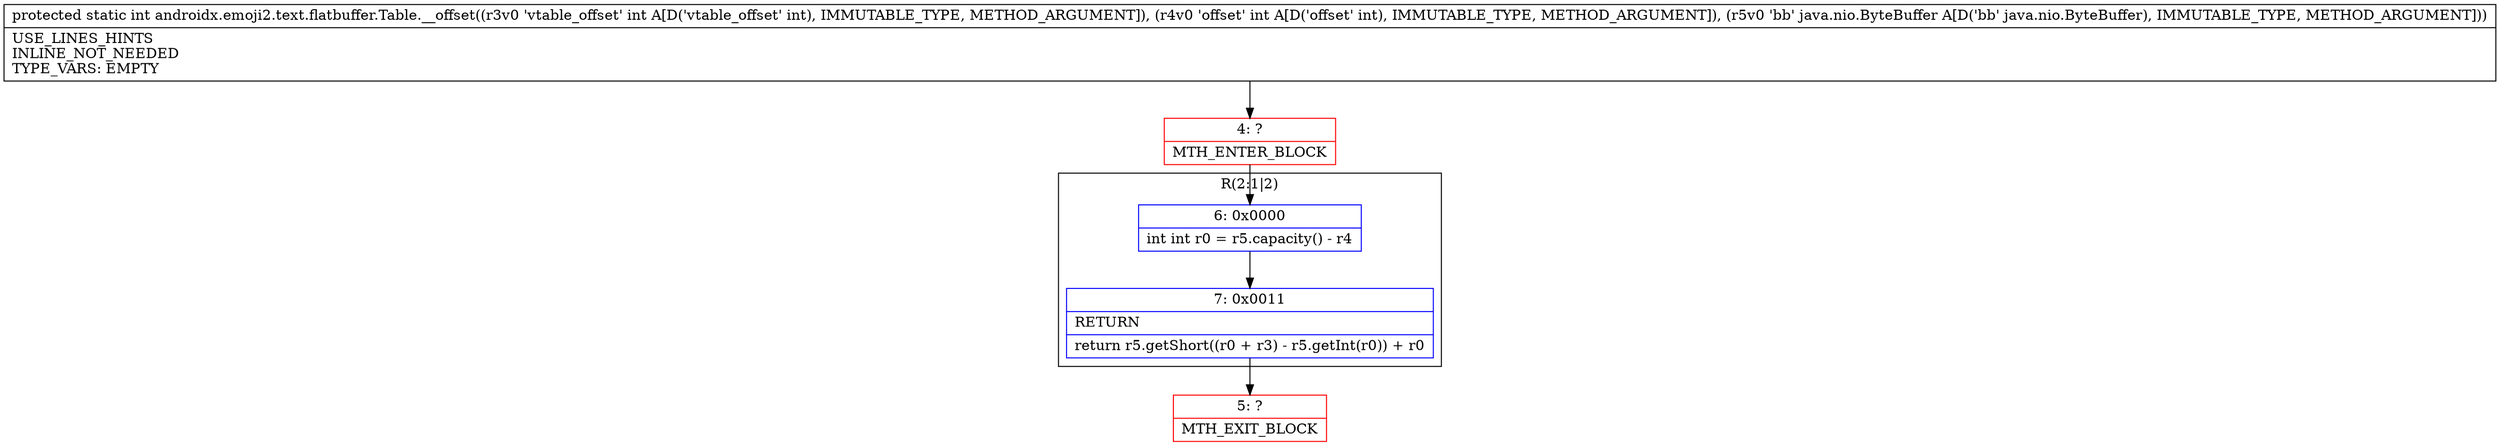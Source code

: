 digraph "CFG forandroidx.emoji2.text.flatbuffer.Table.__offset(IILjava\/nio\/ByteBuffer;)I" {
subgraph cluster_Region_37470275 {
label = "R(2:1|2)";
node [shape=record,color=blue];
Node_6 [shape=record,label="{6\:\ 0x0000|int int r0 = r5.capacity() \- r4\l}"];
Node_7 [shape=record,label="{7\:\ 0x0011|RETURN\l|return r5.getShort((r0 + r3) \- r5.getInt(r0)) + r0\l}"];
}
Node_4 [shape=record,color=red,label="{4\:\ ?|MTH_ENTER_BLOCK\l}"];
Node_5 [shape=record,color=red,label="{5\:\ ?|MTH_EXIT_BLOCK\l}"];
MethodNode[shape=record,label="{protected static int androidx.emoji2.text.flatbuffer.Table.__offset((r3v0 'vtable_offset' int A[D('vtable_offset' int), IMMUTABLE_TYPE, METHOD_ARGUMENT]), (r4v0 'offset' int A[D('offset' int), IMMUTABLE_TYPE, METHOD_ARGUMENT]), (r5v0 'bb' java.nio.ByteBuffer A[D('bb' java.nio.ByteBuffer), IMMUTABLE_TYPE, METHOD_ARGUMENT]))  | USE_LINES_HINTS\lINLINE_NOT_NEEDED\lTYPE_VARS: EMPTY\l}"];
MethodNode -> Node_4;Node_6 -> Node_7;
Node_7 -> Node_5;
Node_4 -> Node_6;
}

